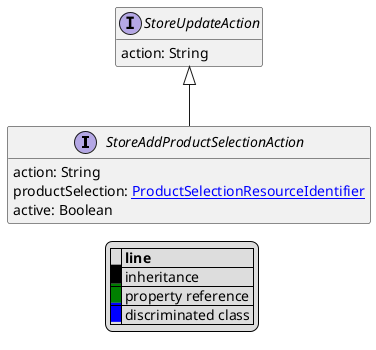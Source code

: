 @startuml

hide empty fields
hide empty methods
legend
|= |= line |
|<back:black>   </back>| inheritance |
|<back:green>   </back>| property reference |
|<back:blue>   </back>| discriminated class |
endlegend
interface StoreAddProductSelectionAction [[StoreAddProductSelectionAction.svg]] extends StoreUpdateAction {
    action: String
    productSelection: [[ProductSelectionResourceIdentifier.svg ProductSelectionResourceIdentifier]]
    active: Boolean
}
interface StoreUpdateAction [[StoreUpdateAction.svg]]  {
    action: String
}





@enduml
